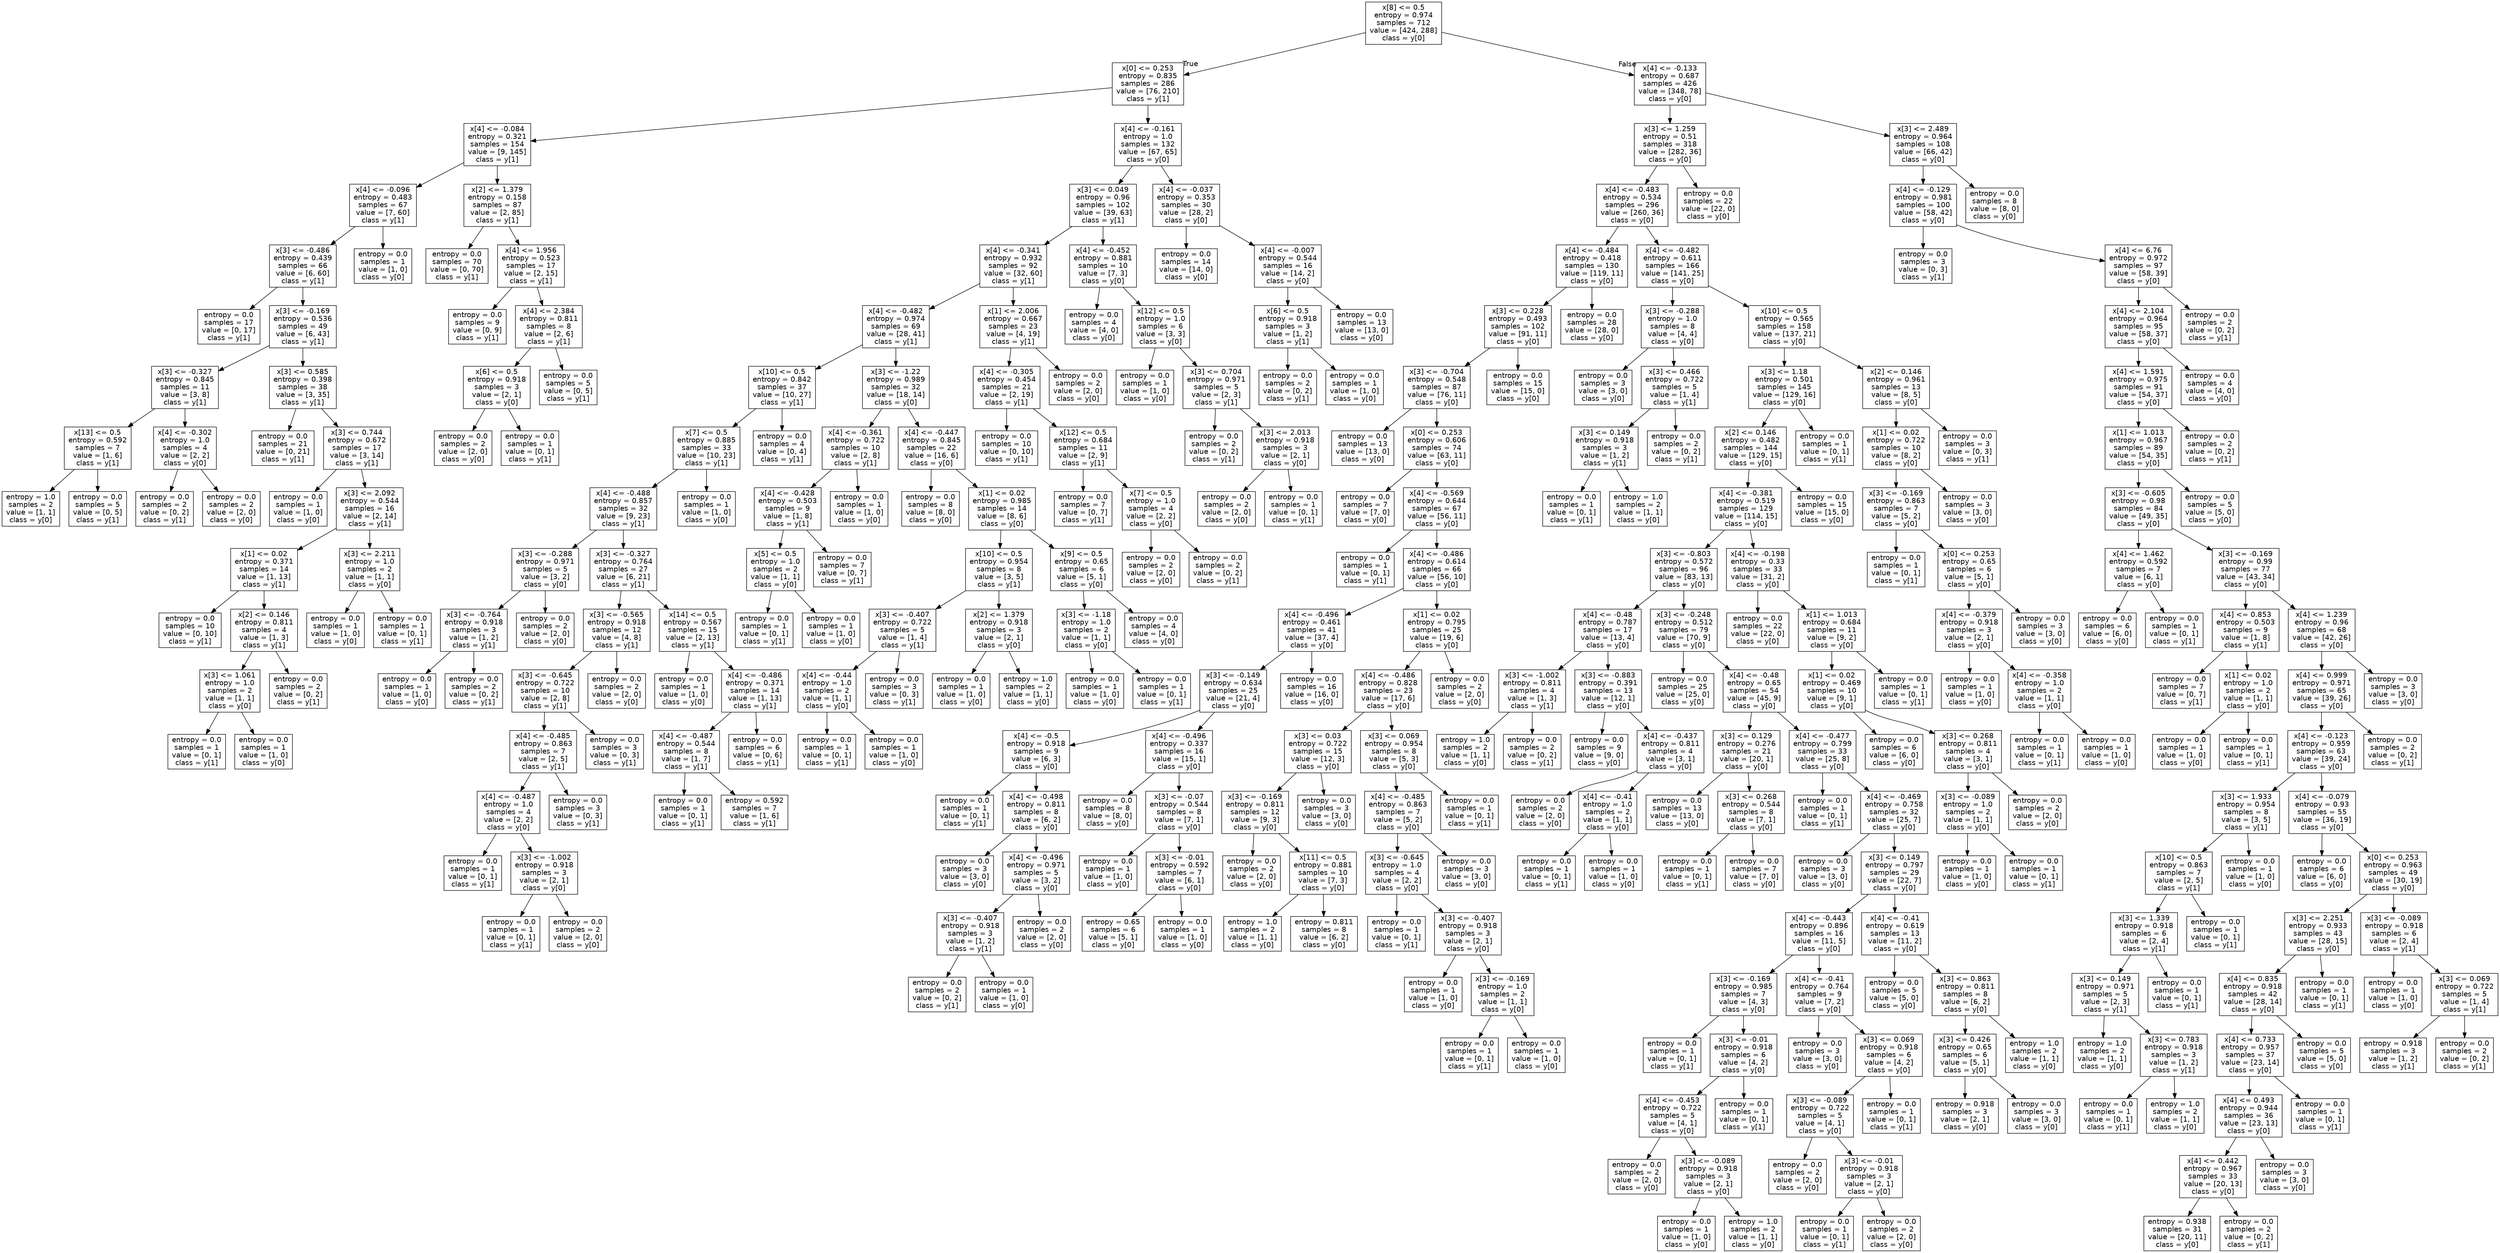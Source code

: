 digraph Tree {
node [shape=box, fontname="helvetica"] ;
edge [fontname="helvetica"] ;
0 [label="x[8] <= 0.5\nentropy = 0.974\nsamples = 712\nvalue = [424, 288]\nclass = y[0]"] ;
1 [label="x[0] <= 0.253\nentropy = 0.835\nsamples = 286\nvalue = [76, 210]\nclass = y[1]"] ;
0 -> 1 [labeldistance=2.5, labelangle=45, headlabel="True"] ;
2 [label="x[4] <= -0.084\nentropy = 0.321\nsamples = 154\nvalue = [9, 145]\nclass = y[1]"] ;
1 -> 2 ;
3 [label="x[4] <= -0.096\nentropy = 0.483\nsamples = 67\nvalue = [7, 60]\nclass = y[1]"] ;
2 -> 3 ;
4 [label="x[3] <= -0.486\nentropy = 0.439\nsamples = 66\nvalue = [6, 60]\nclass = y[1]"] ;
3 -> 4 ;
5 [label="entropy = 0.0\nsamples = 17\nvalue = [0, 17]\nclass = y[1]"] ;
4 -> 5 ;
6 [label="x[3] <= -0.169\nentropy = 0.536\nsamples = 49\nvalue = [6, 43]\nclass = y[1]"] ;
4 -> 6 ;
7 [label="x[3] <= -0.327\nentropy = 0.845\nsamples = 11\nvalue = [3, 8]\nclass = y[1]"] ;
6 -> 7 ;
8 [label="x[13] <= 0.5\nentropy = 0.592\nsamples = 7\nvalue = [1, 6]\nclass = y[1]"] ;
7 -> 8 ;
9 [label="entropy = 1.0\nsamples = 2\nvalue = [1, 1]\nclass = y[0]"] ;
8 -> 9 ;
10 [label="entropy = 0.0\nsamples = 5\nvalue = [0, 5]\nclass = y[1]"] ;
8 -> 10 ;
11 [label="x[4] <= -0.302\nentropy = 1.0\nsamples = 4\nvalue = [2, 2]\nclass = y[0]"] ;
7 -> 11 ;
12 [label="entropy = 0.0\nsamples = 2\nvalue = [0, 2]\nclass = y[1]"] ;
11 -> 12 ;
13 [label="entropy = 0.0\nsamples = 2\nvalue = [2, 0]\nclass = y[0]"] ;
11 -> 13 ;
14 [label="x[3] <= 0.585\nentropy = 0.398\nsamples = 38\nvalue = [3, 35]\nclass = y[1]"] ;
6 -> 14 ;
15 [label="entropy = 0.0\nsamples = 21\nvalue = [0, 21]\nclass = y[1]"] ;
14 -> 15 ;
16 [label="x[3] <= 0.744\nentropy = 0.672\nsamples = 17\nvalue = [3, 14]\nclass = y[1]"] ;
14 -> 16 ;
17 [label="entropy = 0.0\nsamples = 1\nvalue = [1, 0]\nclass = y[0]"] ;
16 -> 17 ;
18 [label="x[3] <= 2.092\nentropy = 0.544\nsamples = 16\nvalue = [2, 14]\nclass = y[1]"] ;
16 -> 18 ;
19 [label="x[1] <= 0.02\nentropy = 0.371\nsamples = 14\nvalue = [1, 13]\nclass = y[1]"] ;
18 -> 19 ;
20 [label="entropy = 0.0\nsamples = 10\nvalue = [0, 10]\nclass = y[1]"] ;
19 -> 20 ;
21 [label="x[2] <= 0.146\nentropy = 0.811\nsamples = 4\nvalue = [1, 3]\nclass = y[1]"] ;
19 -> 21 ;
22 [label="x[3] <= 1.061\nentropy = 1.0\nsamples = 2\nvalue = [1, 1]\nclass = y[0]"] ;
21 -> 22 ;
23 [label="entropy = 0.0\nsamples = 1\nvalue = [0, 1]\nclass = y[1]"] ;
22 -> 23 ;
24 [label="entropy = 0.0\nsamples = 1\nvalue = [1, 0]\nclass = y[0]"] ;
22 -> 24 ;
25 [label="entropy = 0.0\nsamples = 2\nvalue = [0, 2]\nclass = y[1]"] ;
21 -> 25 ;
26 [label="x[3] <= 2.211\nentropy = 1.0\nsamples = 2\nvalue = [1, 1]\nclass = y[0]"] ;
18 -> 26 ;
27 [label="entropy = 0.0\nsamples = 1\nvalue = [1, 0]\nclass = y[0]"] ;
26 -> 27 ;
28 [label="entropy = 0.0\nsamples = 1\nvalue = [0, 1]\nclass = y[1]"] ;
26 -> 28 ;
29 [label="entropy = 0.0\nsamples = 1\nvalue = [1, 0]\nclass = y[0]"] ;
3 -> 29 ;
30 [label="x[2] <= 1.379\nentropy = 0.158\nsamples = 87\nvalue = [2, 85]\nclass = y[1]"] ;
2 -> 30 ;
31 [label="entropy = 0.0\nsamples = 70\nvalue = [0, 70]\nclass = y[1]"] ;
30 -> 31 ;
32 [label="x[4] <= 1.956\nentropy = 0.523\nsamples = 17\nvalue = [2, 15]\nclass = y[1]"] ;
30 -> 32 ;
33 [label="entropy = 0.0\nsamples = 9\nvalue = [0, 9]\nclass = y[1]"] ;
32 -> 33 ;
34 [label="x[4] <= 2.384\nentropy = 0.811\nsamples = 8\nvalue = [2, 6]\nclass = y[1]"] ;
32 -> 34 ;
35 [label="x[6] <= 0.5\nentropy = 0.918\nsamples = 3\nvalue = [2, 1]\nclass = y[0]"] ;
34 -> 35 ;
36 [label="entropy = 0.0\nsamples = 2\nvalue = [2, 0]\nclass = y[0]"] ;
35 -> 36 ;
37 [label="entropy = 0.0\nsamples = 1\nvalue = [0, 1]\nclass = y[1]"] ;
35 -> 37 ;
38 [label="entropy = 0.0\nsamples = 5\nvalue = [0, 5]\nclass = y[1]"] ;
34 -> 38 ;
39 [label="x[4] <= -0.161\nentropy = 1.0\nsamples = 132\nvalue = [67, 65]\nclass = y[0]"] ;
1 -> 39 ;
40 [label="x[3] <= 0.049\nentropy = 0.96\nsamples = 102\nvalue = [39, 63]\nclass = y[1]"] ;
39 -> 40 ;
41 [label="x[4] <= -0.341\nentropy = 0.932\nsamples = 92\nvalue = [32, 60]\nclass = y[1]"] ;
40 -> 41 ;
42 [label="x[4] <= -0.482\nentropy = 0.974\nsamples = 69\nvalue = [28, 41]\nclass = y[1]"] ;
41 -> 42 ;
43 [label="x[10] <= 0.5\nentropy = 0.842\nsamples = 37\nvalue = [10, 27]\nclass = y[1]"] ;
42 -> 43 ;
44 [label="x[7] <= 0.5\nentropy = 0.885\nsamples = 33\nvalue = [10, 23]\nclass = y[1]"] ;
43 -> 44 ;
45 [label="x[4] <= -0.488\nentropy = 0.857\nsamples = 32\nvalue = [9, 23]\nclass = y[1]"] ;
44 -> 45 ;
46 [label="x[3] <= -0.288\nentropy = 0.971\nsamples = 5\nvalue = [3, 2]\nclass = y[0]"] ;
45 -> 46 ;
47 [label="x[3] <= -0.764\nentropy = 0.918\nsamples = 3\nvalue = [1, 2]\nclass = y[1]"] ;
46 -> 47 ;
48 [label="entropy = 0.0\nsamples = 1\nvalue = [1, 0]\nclass = y[0]"] ;
47 -> 48 ;
49 [label="entropy = 0.0\nsamples = 2\nvalue = [0, 2]\nclass = y[1]"] ;
47 -> 49 ;
50 [label="entropy = 0.0\nsamples = 2\nvalue = [2, 0]\nclass = y[0]"] ;
46 -> 50 ;
51 [label="x[3] <= -0.327\nentropy = 0.764\nsamples = 27\nvalue = [6, 21]\nclass = y[1]"] ;
45 -> 51 ;
52 [label="x[3] <= -0.565\nentropy = 0.918\nsamples = 12\nvalue = [4, 8]\nclass = y[1]"] ;
51 -> 52 ;
53 [label="x[3] <= -0.645\nentropy = 0.722\nsamples = 10\nvalue = [2, 8]\nclass = y[1]"] ;
52 -> 53 ;
54 [label="x[4] <= -0.485\nentropy = 0.863\nsamples = 7\nvalue = [2, 5]\nclass = y[1]"] ;
53 -> 54 ;
55 [label="x[4] <= -0.487\nentropy = 1.0\nsamples = 4\nvalue = [2, 2]\nclass = y[0]"] ;
54 -> 55 ;
56 [label="entropy = 0.0\nsamples = 1\nvalue = [0, 1]\nclass = y[1]"] ;
55 -> 56 ;
57 [label="x[3] <= -1.002\nentropy = 0.918\nsamples = 3\nvalue = [2, 1]\nclass = y[0]"] ;
55 -> 57 ;
58 [label="entropy = 0.0\nsamples = 1\nvalue = [0, 1]\nclass = y[1]"] ;
57 -> 58 ;
59 [label="entropy = 0.0\nsamples = 2\nvalue = [2, 0]\nclass = y[0]"] ;
57 -> 59 ;
60 [label="entropy = 0.0\nsamples = 3\nvalue = [0, 3]\nclass = y[1]"] ;
54 -> 60 ;
61 [label="entropy = 0.0\nsamples = 3\nvalue = [0, 3]\nclass = y[1]"] ;
53 -> 61 ;
62 [label="entropy = 0.0\nsamples = 2\nvalue = [2, 0]\nclass = y[0]"] ;
52 -> 62 ;
63 [label="x[14] <= 0.5\nentropy = 0.567\nsamples = 15\nvalue = [2, 13]\nclass = y[1]"] ;
51 -> 63 ;
64 [label="entropy = 0.0\nsamples = 1\nvalue = [1, 0]\nclass = y[0]"] ;
63 -> 64 ;
65 [label="x[4] <= -0.486\nentropy = 0.371\nsamples = 14\nvalue = [1, 13]\nclass = y[1]"] ;
63 -> 65 ;
66 [label="x[4] <= -0.487\nentropy = 0.544\nsamples = 8\nvalue = [1, 7]\nclass = y[1]"] ;
65 -> 66 ;
67 [label="entropy = 0.0\nsamples = 1\nvalue = [0, 1]\nclass = y[1]"] ;
66 -> 67 ;
68 [label="entropy = 0.592\nsamples = 7\nvalue = [1, 6]\nclass = y[1]"] ;
66 -> 68 ;
69 [label="entropy = 0.0\nsamples = 6\nvalue = [0, 6]\nclass = y[1]"] ;
65 -> 69 ;
70 [label="entropy = 0.0\nsamples = 1\nvalue = [1, 0]\nclass = y[0]"] ;
44 -> 70 ;
71 [label="entropy = 0.0\nsamples = 4\nvalue = [0, 4]\nclass = y[1]"] ;
43 -> 71 ;
72 [label="x[3] <= -1.22\nentropy = 0.989\nsamples = 32\nvalue = [18, 14]\nclass = y[0]"] ;
42 -> 72 ;
73 [label="x[4] <= -0.361\nentropy = 0.722\nsamples = 10\nvalue = [2, 8]\nclass = y[1]"] ;
72 -> 73 ;
74 [label="x[4] <= -0.428\nentropy = 0.503\nsamples = 9\nvalue = [1, 8]\nclass = y[1]"] ;
73 -> 74 ;
75 [label="x[5] <= 0.5\nentropy = 1.0\nsamples = 2\nvalue = [1, 1]\nclass = y[0]"] ;
74 -> 75 ;
76 [label="entropy = 0.0\nsamples = 1\nvalue = [0, 1]\nclass = y[1]"] ;
75 -> 76 ;
77 [label="entropy = 0.0\nsamples = 1\nvalue = [1, 0]\nclass = y[0]"] ;
75 -> 77 ;
78 [label="entropy = 0.0\nsamples = 7\nvalue = [0, 7]\nclass = y[1]"] ;
74 -> 78 ;
79 [label="entropy = 0.0\nsamples = 1\nvalue = [1, 0]\nclass = y[0]"] ;
73 -> 79 ;
80 [label="x[4] <= -0.447\nentropy = 0.845\nsamples = 22\nvalue = [16, 6]\nclass = y[0]"] ;
72 -> 80 ;
81 [label="entropy = 0.0\nsamples = 8\nvalue = [8, 0]\nclass = y[0]"] ;
80 -> 81 ;
82 [label="x[1] <= 0.02\nentropy = 0.985\nsamples = 14\nvalue = [8, 6]\nclass = y[0]"] ;
80 -> 82 ;
83 [label="x[10] <= 0.5\nentropy = 0.954\nsamples = 8\nvalue = [3, 5]\nclass = y[1]"] ;
82 -> 83 ;
84 [label="x[3] <= -0.407\nentropy = 0.722\nsamples = 5\nvalue = [1, 4]\nclass = y[1]"] ;
83 -> 84 ;
85 [label="x[4] <= -0.44\nentropy = 1.0\nsamples = 2\nvalue = [1, 1]\nclass = y[0]"] ;
84 -> 85 ;
86 [label="entropy = 0.0\nsamples = 1\nvalue = [0, 1]\nclass = y[1]"] ;
85 -> 86 ;
87 [label="entropy = 0.0\nsamples = 1\nvalue = [1, 0]\nclass = y[0]"] ;
85 -> 87 ;
88 [label="entropy = 0.0\nsamples = 3\nvalue = [0, 3]\nclass = y[1]"] ;
84 -> 88 ;
89 [label="x[2] <= 1.379\nentropy = 0.918\nsamples = 3\nvalue = [2, 1]\nclass = y[0]"] ;
83 -> 89 ;
90 [label="entropy = 0.0\nsamples = 1\nvalue = [1, 0]\nclass = y[0]"] ;
89 -> 90 ;
91 [label="entropy = 1.0\nsamples = 2\nvalue = [1, 1]\nclass = y[0]"] ;
89 -> 91 ;
92 [label="x[9] <= 0.5\nentropy = 0.65\nsamples = 6\nvalue = [5, 1]\nclass = y[0]"] ;
82 -> 92 ;
93 [label="x[3] <= -1.18\nentropy = 1.0\nsamples = 2\nvalue = [1, 1]\nclass = y[0]"] ;
92 -> 93 ;
94 [label="entropy = 0.0\nsamples = 1\nvalue = [1, 0]\nclass = y[0]"] ;
93 -> 94 ;
95 [label="entropy = 0.0\nsamples = 1\nvalue = [0, 1]\nclass = y[1]"] ;
93 -> 95 ;
96 [label="entropy = 0.0\nsamples = 4\nvalue = [4, 0]\nclass = y[0]"] ;
92 -> 96 ;
97 [label="x[1] <= 2.006\nentropy = 0.667\nsamples = 23\nvalue = [4, 19]\nclass = y[1]"] ;
41 -> 97 ;
98 [label="x[4] <= -0.305\nentropy = 0.454\nsamples = 21\nvalue = [2, 19]\nclass = y[1]"] ;
97 -> 98 ;
99 [label="entropy = 0.0\nsamples = 10\nvalue = [0, 10]\nclass = y[1]"] ;
98 -> 99 ;
100 [label="x[12] <= 0.5\nentropy = 0.684\nsamples = 11\nvalue = [2, 9]\nclass = y[1]"] ;
98 -> 100 ;
101 [label="entropy = 0.0\nsamples = 7\nvalue = [0, 7]\nclass = y[1]"] ;
100 -> 101 ;
102 [label="x[7] <= 0.5\nentropy = 1.0\nsamples = 4\nvalue = [2, 2]\nclass = y[0]"] ;
100 -> 102 ;
103 [label="entropy = 0.0\nsamples = 2\nvalue = [2, 0]\nclass = y[0]"] ;
102 -> 103 ;
104 [label="entropy = 0.0\nsamples = 2\nvalue = [0, 2]\nclass = y[1]"] ;
102 -> 104 ;
105 [label="entropy = 0.0\nsamples = 2\nvalue = [2, 0]\nclass = y[0]"] ;
97 -> 105 ;
106 [label="x[4] <= -0.452\nentropy = 0.881\nsamples = 10\nvalue = [7, 3]\nclass = y[0]"] ;
40 -> 106 ;
107 [label="entropy = 0.0\nsamples = 4\nvalue = [4, 0]\nclass = y[0]"] ;
106 -> 107 ;
108 [label="x[12] <= 0.5\nentropy = 1.0\nsamples = 6\nvalue = [3, 3]\nclass = y[0]"] ;
106 -> 108 ;
109 [label="entropy = 0.0\nsamples = 1\nvalue = [1, 0]\nclass = y[0]"] ;
108 -> 109 ;
110 [label="x[3] <= 0.704\nentropy = 0.971\nsamples = 5\nvalue = [2, 3]\nclass = y[1]"] ;
108 -> 110 ;
111 [label="entropy = 0.0\nsamples = 2\nvalue = [0, 2]\nclass = y[1]"] ;
110 -> 111 ;
112 [label="x[3] <= 2.013\nentropy = 0.918\nsamples = 3\nvalue = [2, 1]\nclass = y[0]"] ;
110 -> 112 ;
113 [label="entropy = 0.0\nsamples = 2\nvalue = [2, 0]\nclass = y[0]"] ;
112 -> 113 ;
114 [label="entropy = 0.0\nsamples = 1\nvalue = [0, 1]\nclass = y[1]"] ;
112 -> 114 ;
115 [label="x[4] <= -0.037\nentropy = 0.353\nsamples = 30\nvalue = [28, 2]\nclass = y[0]"] ;
39 -> 115 ;
116 [label="entropy = 0.0\nsamples = 14\nvalue = [14, 0]\nclass = y[0]"] ;
115 -> 116 ;
117 [label="x[4] <= -0.007\nentropy = 0.544\nsamples = 16\nvalue = [14, 2]\nclass = y[0]"] ;
115 -> 117 ;
118 [label="x[6] <= 0.5\nentropy = 0.918\nsamples = 3\nvalue = [1, 2]\nclass = y[1]"] ;
117 -> 118 ;
119 [label="entropy = 0.0\nsamples = 2\nvalue = [0, 2]\nclass = y[1]"] ;
118 -> 119 ;
120 [label="entropy = 0.0\nsamples = 1\nvalue = [1, 0]\nclass = y[0]"] ;
118 -> 120 ;
121 [label="entropy = 0.0\nsamples = 13\nvalue = [13, 0]\nclass = y[0]"] ;
117 -> 121 ;
122 [label="x[4] <= -0.133\nentropy = 0.687\nsamples = 426\nvalue = [348, 78]\nclass = y[0]"] ;
0 -> 122 [labeldistance=2.5, labelangle=-45, headlabel="False"] ;
123 [label="x[3] <= 1.259\nentropy = 0.51\nsamples = 318\nvalue = [282, 36]\nclass = y[0]"] ;
122 -> 123 ;
124 [label="x[4] <= -0.483\nentropy = 0.534\nsamples = 296\nvalue = [260, 36]\nclass = y[0]"] ;
123 -> 124 ;
125 [label="x[4] <= -0.484\nentropy = 0.418\nsamples = 130\nvalue = [119, 11]\nclass = y[0]"] ;
124 -> 125 ;
126 [label="x[3] <= 0.228\nentropy = 0.493\nsamples = 102\nvalue = [91, 11]\nclass = y[0]"] ;
125 -> 126 ;
127 [label="x[3] <= -0.704\nentropy = 0.548\nsamples = 87\nvalue = [76, 11]\nclass = y[0]"] ;
126 -> 127 ;
128 [label="entropy = 0.0\nsamples = 13\nvalue = [13, 0]\nclass = y[0]"] ;
127 -> 128 ;
129 [label="x[0] <= 0.253\nentropy = 0.606\nsamples = 74\nvalue = [63, 11]\nclass = y[0]"] ;
127 -> 129 ;
130 [label="entropy = 0.0\nsamples = 7\nvalue = [7, 0]\nclass = y[0]"] ;
129 -> 130 ;
131 [label="x[4] <= -0.569\nentropy = 0.644\nsamples = 67\nvalue = [56, 11]\nclass = y[0]"] ;
129 -> 131 ;
132 [label="entropy = 0.0\nsamples = 1\nvalue = [0, 1]\nclass = y[1]"] ;
131 -> 132 ;
133 [label="x[4] <= -0.486\nentropy = 0.614\nsamples = 66\nvalue = [56, 10]\nclass = y[0]"] ;
131 -> 133 ;
134 [label="x[4] <= -0.496\nentropy = 0.461\nsamples = 41\nvalue = [37, 4]\nclass = y[0]"] ;
133 -> 134 ;
135 [label="x[3] <= -0.149\nentropy = 0.634\nsamples = 25\nvalue = [21, 4]\nclass = y[0]"] ;
134 -> 135 ;
136 [label="x[4] <= -0.5\nentropy = 0.918\nsamples = 9\nvalue = [6, 3]\nclass = y[0]"] ;
135 -> 136 ;
137 [label="entropy = 0.0\nsamples = 1\nvalue = [0, 1]\nclass = y[1]"] ;
136 -> 137 ;
138 [label="x[4] <= -0.498\nentropy = 0.811\nsamples = 8\nvalue = [6, 2]\nclass = y[0]"] ;
136 -> 138 ;
139 [label="entropy = 0.0\nsamples = 3\nvalue = [3, 0]\nclass = y[0]"] ;
138 -> 139 ;
140 [label="x[4] <= -0.496\nentropy = 0.971\nsamples = 5\nvalue = [3, 2]\nclass = y[0]"] ;
138 -> 140 ;
141 [label="x[3] <= -0.407\nentropy = 0.918\nsamples = 3\nvalue = [1, 2]\nclass = y[1]"] ;
140 -> 141 ;
142 [label="entropy = 0.0\nsamples = 2\nvalue = [0, 2]\nclass = y[1]"] ;
141 -> 142 ;
143 [label="entropy = 0.0\nsamples = 1\nvalue = [1, 0]\nclass = y[0]"] ;
141 -> 143 ;
144 [label="entropy = 0.0\nsamples = 2\nvalue = [2, 0]\nclass = y[0]"] ;
140 -> 144 ;
145 [label="x[4] <= -0.496\nentropy = 0.337\nsamples = 16\nvalue = [15, 1]\nclass = y[0]"] ;
135 -> 145 ;
146 [label="entropy = 0.0\nsamples = 8\nvalue = [8, 0]\nclass = y[0]"] ;
145 -> 146 ;
147 [label="x[3] <= -0.07\nentropy = 0.544\nsamples = 8\nvalue = [7, 1]\nclass = y[0]"] ;
145 -> 147 ;
148 [label="entropy = 0.0\nsamples = 1\nvalue = [1, 0]\nclass = y[0]"] ;
147 -> 148 ;
149 [label="x[3] <= -0.01\nentropy = 0.592\nsamples = 7\nvalue = [6, 1]\nclass = y[0]"] ;
147 -> 149 ;
150 [label="entropy = 0.65\nsamples = 6\nvalue = [5, 1]\nclass = y[0]"] ;
149 -> 150 ;
151 [label="entropy = 0.0\nsamples = 1\nvalue = [1, 0]\nclass = y[0]"] ;
149 -> 151 ;
152 [label="entropy = 0.0\nsamples = 16\nvalue = [16, 0]\nclass = y[0]"] ;
134 -> 152 ;
153 [label="x[1] <= 0.02\nentropy = 0.795\nsamples = 25\nvalue = [19, 6]\nclass = y[0]"] ;
133 -> 153 ;
154 [label="x[4] <= -0.486\nentropy = 0.828\nsamples = 23\nvalue = [17, 6]\nclass = y[0]"] ;
153 -> 154 ;
155 [label="x[3] <= 0.03\nentropy = 0.722\nsamples = 15\nvalue = [12, 3]\nclass = y[0]"] ;
154 -> 155 ;
156 [label="x[3] <= -0.169\nentropy = 0.811\nsamples = 12\nvalue = [9, 3]\nclass = y[0]"] ;
155 -> 156 ;
157 [label="entropy = 0.0\nsamples = 2\nvalue = [2, 0]\nclass = y[0]"] ;
156 -> 157 ;
158 [label="x[11] <= 0.5\nentropy = 0.881\nsamples = 10\nvalue = [7, 3]\nclass = y[0]"] ;
156 -> 158 ;
159 [label="entropy = 1.0\nsamples = 2\nvalue = [1, 1]\nclass = y[0]"] ;
158 -> 159 ;
160 [label="entropy = 0.811\nsamples = 8\nvalue = [6, 2]\nclass = y[0]"] ;
158 -> 160 ;
161 [label="entropy = 0.0\nsamples = 3\nvalue = [3, 0]\nclass = y[0]"] ;
155 -> 161 ;
162 [label="x[3] <= 0.069\nentropy = 0.954\nsamples = 8\nvalue = [5, 3]\nclass = y[0]"] ;
154 -> 162 ;
163 [label="x[4] <= -0.485\nentropy = 0.863\nsamples = 7\nvalue = [5, 2]\nclass = y[0]"] ;
162 -> 163 ;
164 [label="x[3] <= -0.645\nentropy = 1.0\nsamples = 4\nvalue = [2, 2]\nclass = y[0]"] ;
163 -> 164 ;
165 [label="entropy = 0.0\nsamples = 1\nvalue = [0, 1]\nclass = y[1]"] ;
164 -> 165 ;
166 [label="x[3] <= -0.407\nentropy = 0.918\nsamples = 3\nvalue = [2, 1]\nclass = y[0]"] ;
164 -> 166 ;
167 [label="entropy = 0.0\nsamples = 1\nvalue = [1, 0]\nclass = y[0]"] ;
166 -> 167 ;
168 [label="x[3] <= -0.169\nentropy = 1.0\nsamples = 2\nvalue = [1, 1]\nclass = y[0]"] ;
166 -> 168 ;
169 [label="entropy = 0.0\nsamples = 1\nvalue = [0, 1]\nclass = y[1]"] ;
168 -> 169 ;
170 [label="entropy = 0.0\nsamples = 1\nvalue = [1, 0]\nclass = y[0]"] ;
168 -> 170 ;
171 [label="entropy = 0.0\nsamples = 3\nvalue = [3, 0]\nclass = y[0]"] ;
163 -> 171 ;
172 [label="entropy = 0.0\nsamples = 1\nvalue = [0, 1]\nclass = y[1]"] ;
162 -> 172 ;
173 [label="entropy = 0.0\nsamples = 2\nvalue = [2, 0]\nclass = y[0]"] ;
153 -> 173 ;
174 [label="entropy = 0.0\nsamples = 15\nvalue = [15, 0]\nclass = y[0]"] ;
126 -> 174 ;
175 [label="entropy = 0.0\nsamples = 28\nvalue = [28, 0]\nclass = y[0]"] ;
125 -> 175 ;
176 [label="x[4] <= -0.482\nentropy = 0.611\nsamples = 166\nvalue = [141, 25]\nclass = y[0]"] ;
124 -> 176 ;
177 [label="x[3] <= -0.288\nentropy = 1.0\nsamples = 8\nvalue = [4, 4]\nclass = y[0]"] ;
176 -> 177 ;
178 [label="entropy = 0.0\nsamples = 3\nvalue = [3, 0]\nclass = y[0]"] ;
177 -> 178 ;
179 [label="x[3] <= 0.466\nentropy = 0.722\nsamples = 5\nvalue = [1, 4]\nclass = y[1]"] ;
177 -> 179 ;
180 [label="x[3] <= 0.149\nentropy = 0.918\nsamples = 3\nvalue = [1, 2]\nclass = y[1]"] ;
179 -> 180 ;
181 [label="entropy = 0.0\nsamples = 1\nvalue = [0, 1]\nclass = y[1]"] ;
180 -> 181 ;
182 [label="entropy = 1.0\nsamples = 2\nvalue = [1, 1]\nclass = y[0]"] ;
180 -> 182 ;
183 [label="entropy = 0.0\nsamples = 2\nvalue = [0, 2]\nclass = y[1]"] ;
179 -> 183 ;
184 [label="x[10] <= 0.5\nentropy = 0.565\nsamples = 158\nvalue = [137, 21]\nclass = y[0]"] ;
176 -> 184 ;
185 [label="x[3] <= 1.18\nentropy = 0.501\nsamples = 145\nvalue = [129, 16]\nclass = y[0]"] ;
184 -> 185 ;
186 [label="x[2] <= 0.146\nentropy = 0.482\nsamples = 144\nvalue = [129, 15]\nclass = y[0]"] ;
185 -> 186 ;
187 [label="x[4] <= -0.381\nentropy = 0.519\nsamples = 129\nvalue = [114, 15]\nclass = y[0]"] ;
186 -> 187 ;
188 [label="x[3] <= -0.803\nentropy = 0.572\nsamples = 96\nvalue = [83, 13]\nclass = y[0]"] ;
187 -> 188 ;
189 [label="x[4] <= -0.48\nentropy = 0.787\nsamples = 17\nvalue = [13, 4]\nclass = y[0]"] ;
188 -> 189 ;
190 [label="x[3] <= -1.002\nentropy = 0.811\nsamples = 4\nvalue = [1, 3]\nclass = y[1]"] ;
189 -> 190 ;
191 [label="entropy = 1.0\nsamples = 2\nvalue = [1, 1]\nclass = y[0]"] ;
190 -> 191 ;
192 [label="entropy = 0.0\nsamples = 2\nvalue = [0, 2]\nclass = y[1]"] ;
190 -> 192 ;
193 [label="x[3] <= -0.883\nentropy = 0.391\nsamples = 13\nvalue = [12, 1]\nclass = y[0]"] ;
189 -> 193 ;
194 [label="entropy = 0.0\nsamples = 9\nvalue = [9, 0]\nclass = y[0]"] ;
193 -> 194 ;
195 [label="x[4] <= -0.437\nentropy = 0.811\nsamples = 4\nvalue = [3, 1]\nclass = y[0]"] ;
193 -> 195 ;
196 [label="entropy = 0.0\nsamples = 2\nvalue = [2, 0]\nclass = y[0]"] ;
195 -> 196 ;
197 [label="x[4] <= -0.41\nentropy = 1.0\nsamples = 2\nvalue = [1, 1]\nclass = y[0]"] ;
195 -> 197 ;
198 [label="entropy = 0.0\nsamples = 1\nvalue = [0, 1]\nclass = y[1]"] ;
197 -> 198 ;
199 [label="entropy = 0.0\nsamples = 1\nvalue = [1, 0]\nclass = y[0]"] ;
197 -> 199 ;
200 [label="x[3] <= -0.248\nentropy = 0.512\nsamples = 79\nvalue = [70, 9]\nclass = y[0]"] ;
188 -> 200 ;
201 [label="entropy = 0.0\nsamples = 25\nvalue = [25, 0]\nclass = y[0]"] ;
200 -> 201 ;
202 [label="x[4] <= -0.48\nentropy = 0.65\nsamples = 54\nvalue = [45, 9]\nclass = y[0]"] ;
200 -> 202 ;
203 [label="x[3] <= 0.129\nentropy = 0.276\nsamples = 21\nvalue = [20, 1]\nclass = y[0]"] ;
202 -> 203 ;
204 [label="entropy = 0.0\nsamples = 13\nvalue = [13, 0]\nclass = y[0]"] ;
203 -> 204 ;
205 [label="x[3] <= 0.268\nentropy = 0.544\nsamples = 8\nvalue = [7, 1]\nclass = y[0]"] ;
203 -> 205 ;
206 [label="entropy = 0.0\nsamples = 1\nvalue = [0, 1]\nclass = y[1]"] ;
205 -> 206 ;
207 [label="entropy = 0.0\nsamples = 7\nvalue = [7, 0]\nclass = y[0]"] ;
205 -> 207 ;
208 [label="x[4] <= -0.477\nentropy = 0.799\nsamples = 33\nvalue = [25, 8]\nclass = y[0]"] ;
202 -> 208 ;
209 [label="entropy = 0.0\nsamples = 1\nvalue = [0, 1]\nclass = y[1]"] ;
208 -> 209 ;
210 [label="x[4] <= -0.469\nentropy = 0.758\nsamples = 32\nvalue = [25, 7]\nclass = y[0]"] ;
208 -> 210 ;
211 [label="entropy = 0.0\nsamples = 3\nvalue = [3, 0]\nclass = y[0]"] ;
210 -> 211 ;
212 [label="x[3] <= 0.149\nentropy = 0.797\nsamples = 29\nvalue = [22, 7]\nclass = y[0]"] ;
210 -> 212 ;
213 [label="x[4] <= -0.443\nentropy = 0.896\nsamples = 16\nvalue = [11, 5]\nclass = y[0]"] ;
212 -> 213 ;
214 [label="x[3] <= -0.169\nentropy = 0.985\nsamples = 7\nvalue = [4, 3]\nclass = y[0]"] ;
213 -> 214 ;
215 [label="entropy = 0.0\nsamples = 1\nvalue = [0, 1]\nclass = y[1]"] ;
214 -> 215 ;
216 [label="x[3] <= -0.01\nentropy = 0.918\nsamples = 6\nvalue = [4, 2]\nclass = y[0]"] ;
214 -> 216 ;
217 [label="x[4] <= -0.453\nentropy = 0.722\nsamples = 5\nvalue = [4, 1]\nclass = y[0]"] ;
216 -> 217 ;
218 [label="entropy = 0.0\nsamples = 2\nvalue = [2, 0]\nclass = y[0]"] ;
217 -> 218 ;
219 [label="x[3] <= -0.089\nentropy = 0.918\nsamples = 3\nvalue = [2, 1]\nclass = y[0]"] ;
217 -> 219 ;
220 [label="entropy = 0.0\nsamples = 1\nvalue = [1, 0]\nclass = y[0]"] ;
219 -> 220 ;
221 [label="entropy = 1.0\nsamples = 2\nvalue = [1, 1]\nclass = y[0]"] ;
219 -> 221 ;
222 [label="entropy = 0.0\nsamples = 1\nvalue = [0, 1]\nclass = y[1]"] ;
216 -> 222 ;
223 [label="x[4] <= -0.41\nentropy = 0.764\nsamples = 9\nvalue = [7, 2]\nclass = y[0]"] ;
213 -> 223 ;
224 [label="entropy = 0.0\nsamples = 3\nvalue = [3, 0]\nclass = y[0]"] ;
223 -> 224 ;
225 [label="x[3] <= 0.069\nentropy = 0.918\nsamples = 6\nvalue = [4, 2]\nclass = y[0]"] ;
223 -> 225 ;
226 [label="x[3] <= -0.089\nentropy = 0.722\nsamples = 5\nvalue = [4, 1]\nclass = y[0]"] ;
225 -> 226 ;
227 [label="entropy = 0.0\nsamples = 2\nvalue = [2, 0]\nclass = y[0]"] ;
226 -> 227 ;
228 [label="x[3] <= -0.01\nentropy = 0.918\nsamples = 3\nvalue = [2, 1]\nclass = y[0]"] ;
226 -> 228 ;
229 [label="entropy = 0.0\nsamples = 1\nvalue = [0, 1]\nclass = y[1]"] ;
228 -> 229 ;
230 [label="entropy = 0.0\nsamples = 2\nvalue = [2, 0]\nclass = y[0]"] ;
228 -> 230 ;
231 [label="entropy = 0.0\nsamples = 1\nvalue = [0, 1]\nclass = y[1]"] ;
225 -> 231 ;
232 [label="x[4] <= -0.41\nentropy = 0.619\nsamples = 13\nvalue = [11, 2]\nclass = y[0]"] ;
212 -> 232 ;
233 [label="entropy = 0.0\nsamples = 5\nvalue = [5, 0]\nclass = y[0]"] ;
232 -> 233 ;
234 [label="x[3] <= 0.863\nentropy = 0.811\nsamples = 8\nvalue = [6, 2]\nclass = y[0]"] ;
232 -> 234 ;
235 [label="x[3] <= 0.426\nentropy = 0.65\nsamples = 6\nvalue = [5, 1]\nclass = y[0]"] ;
234 -> 235 ;
236 [label="entropy = 0.918\nsamples = 3\nvalue = [2, 1]\nclass = y[0]"] ;
235 -> 236 ;
237 [label="entropy = 0.0\nsamples = 3\nvalue = [3, 0]\nclass = y[0]"] ;
235 -> 237 ;
238 [label="entropy = 1.0\nsamples = 2\nvalue = [1, 1]\nclass = y[0]"] ;
234 -> 238 ;
239 [label="x[4] <= -0.198\nentropy = 0.33\nsamples = 33\nvalue = [31, 2]\nclass = y[0]"] ;
187 -> 239 ;
240 [label="entropy = 0.0\nsamples = 22\nvalue = [22, 0]\nclass = y[0]"] ;
239 -> 240 ;
241 [label="x[1] <= 1.013\nentropy = 0.684\nsamples = 11\nvalue = [9, 2]\nclass = y[0]"] ;
239 -> 241 ;
242 [label="x[1] <= 0.02\nentropy = 0.469\nsamples = 10\nvalue = [9, 1]\nclass = y[0]"] ;
241 -> 242 ;
243 [label="entropy = 0.0\nsamples = 6\nvalue = [6, 0]\nclass = y[0]"] ;
242 -> 243 ;
244 [label="x[3] <= 0.268\nentropy = 0.811\nsamples = 4\nvalue = [3, 1]\nclass = y[0]"] ;
242 -> 244 ;
245 [label="x[3] <= -0.089\nentropy = 1.0\nsamples = 2\nvalue = [1, 1]\nclass = y[0]"] ;
244 -> 245 ;
246 [label="entropy = 0.0\nsamples = 1\nvalue = [1, 0]\nclass = y[0]"] ;
245 -> 246 ;
247 [label="entropy = 0.0\nsamples = 1\nvalue = [0, 1]\nclass = y[1]"] ;
245 -> 247 ;
248 [label="entropy = 0.0\nsamples = 2\nvalue = [2, 0]\nclass = y[0]"] ;
244 -> 248 ;
249 [label="entropy = 0.0\nsamples = 1\nvalue = [0, 1]\nclass = y[1]"] ;
241 -> 249 ;
250 [label="entropy = 0.0\nsamples = 15\nvalue = [15, 0]\nclass = y[0]"] ;
186 -> 250 ;
251 [label="entropy = 0.0\nsamples = 1\nvalue = [0, 1]\nclass = y[1]"] ;
185 -> 251 ;
252 [label="x[2] <= 0.146\nentropy = 0.961\nsamples = 13\nvalue = [8, 5]\nclass = y[0]"] ;
184 -> 252 ;
253 [label="x[1] <= 0.02\nentropy = 0.722\nsamples = 10\nvalue = [8, 2]\nclass = y[0]"] ;
252 -> 253 ;
254 [label="x[3] <= -0.169\nentropy = 0.863\nsamples = 7\nvalue = [5, 2]\nclass = y[0]"] ;
253 -> 254 ;
255 [label="entropy = 0.0\nsamples = 1\nvalue = [0, 1]\nclass = y[1]"] ;
254 -> 255 ;
256 [label="x[0] <= 0.253\nentropy = 0.65\nsamples = 6\nvalue = [5, 1]\nclass = y[0]"] ;
254 -> 256 ;
257 [label="x[4] <= -0.379\nentropy = 0.918\nsamples = 3\nvalue = [2, 1]\nclass = y[0]"] ;
256 -> 257 ;
258 [label="entropy = 0.0\nsamples = 1\nvalue = [1, 0]\nclass = y[0]"] ;
257 -> 258 ;
259 [label="x[4] <= -0.358\nentropy = 1.0\nsamples = 2\nvalue = [1, 1]\nclass = y[0]"] ;
257 -> 259 ;
260 [label="entropy = 0.0\nsamples = 1\nvalue = [0, 1]\nclass = y[1]"] ;
259 -> 260 ;
261 [label="entropy = 0.0\nsamples = 1\nvalue = [1, 0]\nclass = y[0]"] ;
259 -> 261 ;
262 [label="entropy = 0.0\nsamples = 3\nvalue = [3, 0]\nclass = y[0]"] ;
256 -> 262 ;
263 [label="entropy = 0.0\nsamples = 3\nvalue = [3, 0]\nclass = y[0]"] ;
253 -> 263 ;
264 [label="entropy = 0.0\nsamples = 3\nvalue = [0, 3]\nclass = y[1]"] ;
252 -> 264 ;
265 [label="entropy = 0.0\nsamples = 22\nvalue = [22, 0]\nclass = y[0]"] ;
123 -> 265 ;
266 [label="x[3] <= 2.489\nentropy = 0.964\nsamples = 108\nvalue = [66, 42]\nclass = y[0]"] ;
122 -> 266 ;
267 [label="x[4] <= -0.129\nentropy = 0.981\nsamples = 100\nvalue = [58, 42]\nclass = y[0]"] ;
266 -> 267 ;
268 [label="entropy = 0.0\nsamples = 3\nvalue = [0, 3]\nclass = y[1]"] ;
267 -> 268 ;
269 [label="x[4] <= 6.76\nentropy = 0.972\nsamples = 97\nvalue = [58, 39]\nclass = y[0]"] ;
267 -> 269 ;
270 [label="x[4] <= 2.104\nentropy = 0.964\nsamples = 95\nvalue = [58, 37]\nclass = y[0]"] ;
269 -> 270 ;
271 [label="x[4] <= 1.591\nentropy = 0.975\nsamples = 91\nvalue = [54, 37]\nclass = y[0]"] ;
270 -> 271 ;
272 [label="x[1] <= 1.013\nentropy = 0.967\nsamples = 89\nvalue = [54, 35]\nclass = y[0]"] ;
271 -> 272 ;
273 [label="x[3] <= -0.605\nentropy = 0.98\nsamples = 84\nvalue = [49, 35]\nclass = y[0]"] ;
272 -> 273 ;
274 [label="x[4] <= 1.462\nentropy = 0.592\nsamples = 7\nvalue = [6, 1]\nclass = y[0]"] ;
273 -> 274 ;
275 [label="entropy = 0.0\nsamples = 6\nvalue = [6, 0]\nclass = y[0]"] ;
274 -> 275 ;
276 [label="entropy = 0.0\nsamples = 1\nvalue = [0, 1]\nclass = y[1]"] ;
274 -> 276 ;
277 [label="x[3] <= -0.169\nentropy = 0.99\nsamples = 77\nvalue = [43, 34]\nclass = y[0]"] ;
273 -> 277 ;
278 [label="x[4] <= 0.853\nentropy = 0.503\nsamples = 9\nvalue = [1, 8]\nclass = y[1]"] ;
277 -> 278 ;
279 [label="entropy = 0.0\nsamples = 7\nvalue = [0, 7]\nclass = y[1]"] ;
278 -> 279 ;
280 [label="x[1] <= 0.02\nentropy = 1.0\nsamples = 2\nvalue = [1, 1]\nclass = y[0]"] ;
278 -> 280 ;
281 [label="entropy = 0.0\nsamples = 1\nvalue = [1, 0]\nclass = y[0]"] ;
280 -> 281 ;
282 [label="entropy = 0.0\nsamples = 1\nvalue = [0, 1]\nclass = y[1]"] ;
280 -> 282 ;
283 [label="x[4] <= 1.239\nentropy = 0.96\nsamples = 68\nvalue = [42, 26]\nclass = y[0]"] ;
277 -> 283 ;
284 [label="x[4] <= 0.999\nentropy = 0.971\nsamples = 65\nvalue = [39, 26]\nclass = y[0]"] ;
283 -> 284 ;
285 [label="x[4] <= -0.123\nentropy = 0.959\nsamples = 63\nvalue = [39, 24]\nclass = y[0]"] ;
284 -> 285 ;
286 [label="x[3] <= 1.933\nentropy = 0.954\nsamples = 8\nvalue = [3, 5]\nclass = y[1]"] ;
285 -> 286 ;
287 [label="x[10] <= 0.5\nentropy = 0.863\nsamples = 7\nvalue = [2, 5]\nclass = y[1]"] ;
286 -> 287 ;
288 [label="x[3] <= 1.339\nentropy = 0.918\nsamples = 6\nvalue = [2, 4]\nclass = y[1]"] ;
287 -> 288 ;
289 [label="x[3] <= 0.149\nentropy = 0.971\nsamples = 5\nvalue = [2, 3]\nclass = y[1]"] ;
288 -> 289 ;
290 [label="entropy = 1.0\nsamples = 2\nvalue = [1, 1]\nclass = y[0]"] ;
289 -> 290 ;
291 [label="x[3] <= 0.783\nentropy = 0.918\nsamples = 3\nvalue = [1, 2]\nclass = y[1]"] ;
289 -> 291 ;
292 [label="entropy = 0.0\nsamples = 1\nvalue = [0, 1]\nclass = y[1]"] ;
291 -> 292 ;
293 [label="entropy = 1.0\nsamples = 2\nvalue = [1, 1]\nclass = y[0]"] ;
291 -> 293 ;
294 [label="entropy = 0.0\nsamples = 1\nvalue = [0, 1]\nclass = y[1]"] ;
288 -> 294 ;
295 [label="entropy = 0.0\nsamples = 1\nvalue = [0, 1]\nclass = y[1]"] ;
287 -> 295 ;
296 [label="entropy = 0.0\nsamples = 1\nvalue = [1, 0]\nclass = y[0]"] ;
286 -> 296 ;
297 [label="x[4] <= -0.079\nentropy = 0.93\nsamples = 55\nvalue = [36, 19]\nclass = y[0]"] ;
285 -> 297 ;
298 [label="entropy = 0.0\nsamples = 6\nvalue = [6, 0]\nclass = y[0]"] ;
297 -> 298 ;
299 [label="x[0] <= 0.253\nentropy = 0.963\nsamples = 49\nvalue = [30, 19]\nclass = y[0]"] ;
297 -> 299 ;
300 [label="x[3] <= 2.251\nentropy = 0.933\nsamples = 43\nvalue = [28, 15]\nclass = y[0]"] ;
299 -> 300 ;
301 [label="x[4] <= 0.835\nentropy = 0.918\nsamples = 42\nvalue = [28, 14]\nclass = y[0]"] ;
300 -> 301 ;
302 [label="x[4] <= 0.733\nentropy = 0.957\nsamples = 37\nvalue = [23, 14]\nclass = y[0]"] ;
301 -> 302 ;
303 [label="x[4] <= 0.493\nentropy = 0.944\nsamples = 36\nvalue = [23, 13]\nclass = y[0]"] ;
302 -> 303 ;
304 [label="x[4] <= 0.442\nentropy = 0.967\nsamples = 33\nvalue = [20, 13]\nclass = y[0]"] ;
303 -> 304 ;
305 [label="entropy = 0.938\nsamples = 31\nvalue = [20, 11]\nclass = y[0]"] ;
304 -> 305 ;
306 [label="entropy = 0.0\nsamples = 2\nvalue = [0, 2]\nclass = y[1]"] ;
304 -> 306 ;
307 [label="entropy = 0.0\nsamples = 3\nvalue = [3, 0]\nclass = y[0]"] ;
303 -> 307 ;
308 [label="entropy = 0.0\nsamples = 1\nvalue = [0, 1]\nclass = y[1]"] ;
302 -> 308 ;
309 [label="entropy = 0.0\nsamples = 5\nvalue = [5, 0]\nclass = y[0]"] ;
301 -> 309 ;
310 [label="entropy = 0.0\nsamples = 1\nvalue = [0, 1]\nclass = y[1]"] ;
300 -> 310 ;
311 [label="x[3] <= -0.089\nentropy = 0.918\nsamples = 6\nvalue = [2, 4]\nclass = y[1]"] ;
299 -> 311 ;
312 [label="entropy = 0.0\nsamples = 1\nvalue = [1, 0]\nclass = y[0]"] ;
311 -> 312 ;
313 [label="x[3] <= 0.069\nentropy = 0.722\nsamples = 5\nvalue = [1, 4]\nclass = y[1]"] ;
311 -> 313 ;
314 [label="entropy = 0.918\nsamples = 3\nvalue = [1, 2]\nclass = y[1]"] ;
313 -> 314 ;
315 [label="entropy = 0.0\nsamples = 2\nvalue = [0, 2]\nclass = y[1]"] ;
313 -> 315 ;
316 [label="entropy = 0.0\nsamples = 2\nvalue = [0, 2]\nclass = y[1]"] ;
284 -> 316 ;
317 [label="entropy = 0.0\nsamples = 3\nvalue = [3, 0]\nclass = y[0]"] ;
283 -> 317 ;
318 [label="entropy = 0.0\nsamples = 5\nvalue = [5, 0]\nclass = y[0]"] ;
272 -> 318 ;
319 [label="entropy = 0.0\nsamples = 2\nvalue = [0, 2]\nclass = y[1]"] ;
271 -> 319 ;
320 [label="entropy = 0.0\nsamples = 4\nvalue = [4, 0]\nclass = y[0]"] ;
270 -> 320 ;
321 [label="entropy = 0.0\nsamples = 2\nvalue = [0, 2]\nclass = y[1]"] ;
269 -> 321 ;
322 [label="entropy = 0.0\nsamples = 8\nvalue = [8, 0]\nclass = y[0]"] ;
266 -> 322 ;
}